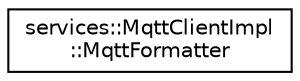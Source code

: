 digraph "Graphical Class Hierarchy"
{
 // INTERACTIVE_SVG=YES
  edge [fontname="Helvetica",fontsize="10",labelfontname="Helvetica",labelfontsize="10"];
  node [fontname="Helvetica",fontsize="10",shape=record];
  rankdir="LR";
  Node0 [label="services::MqttClientImpl\l::MqttFormatter",height=0.2,width=0.4,color="black", fillcolor="white", style="filled",URL="$dd/db0/classservices_1_1_mqtt_client_impl_1_1_mqtt_formatter.html"];
}
